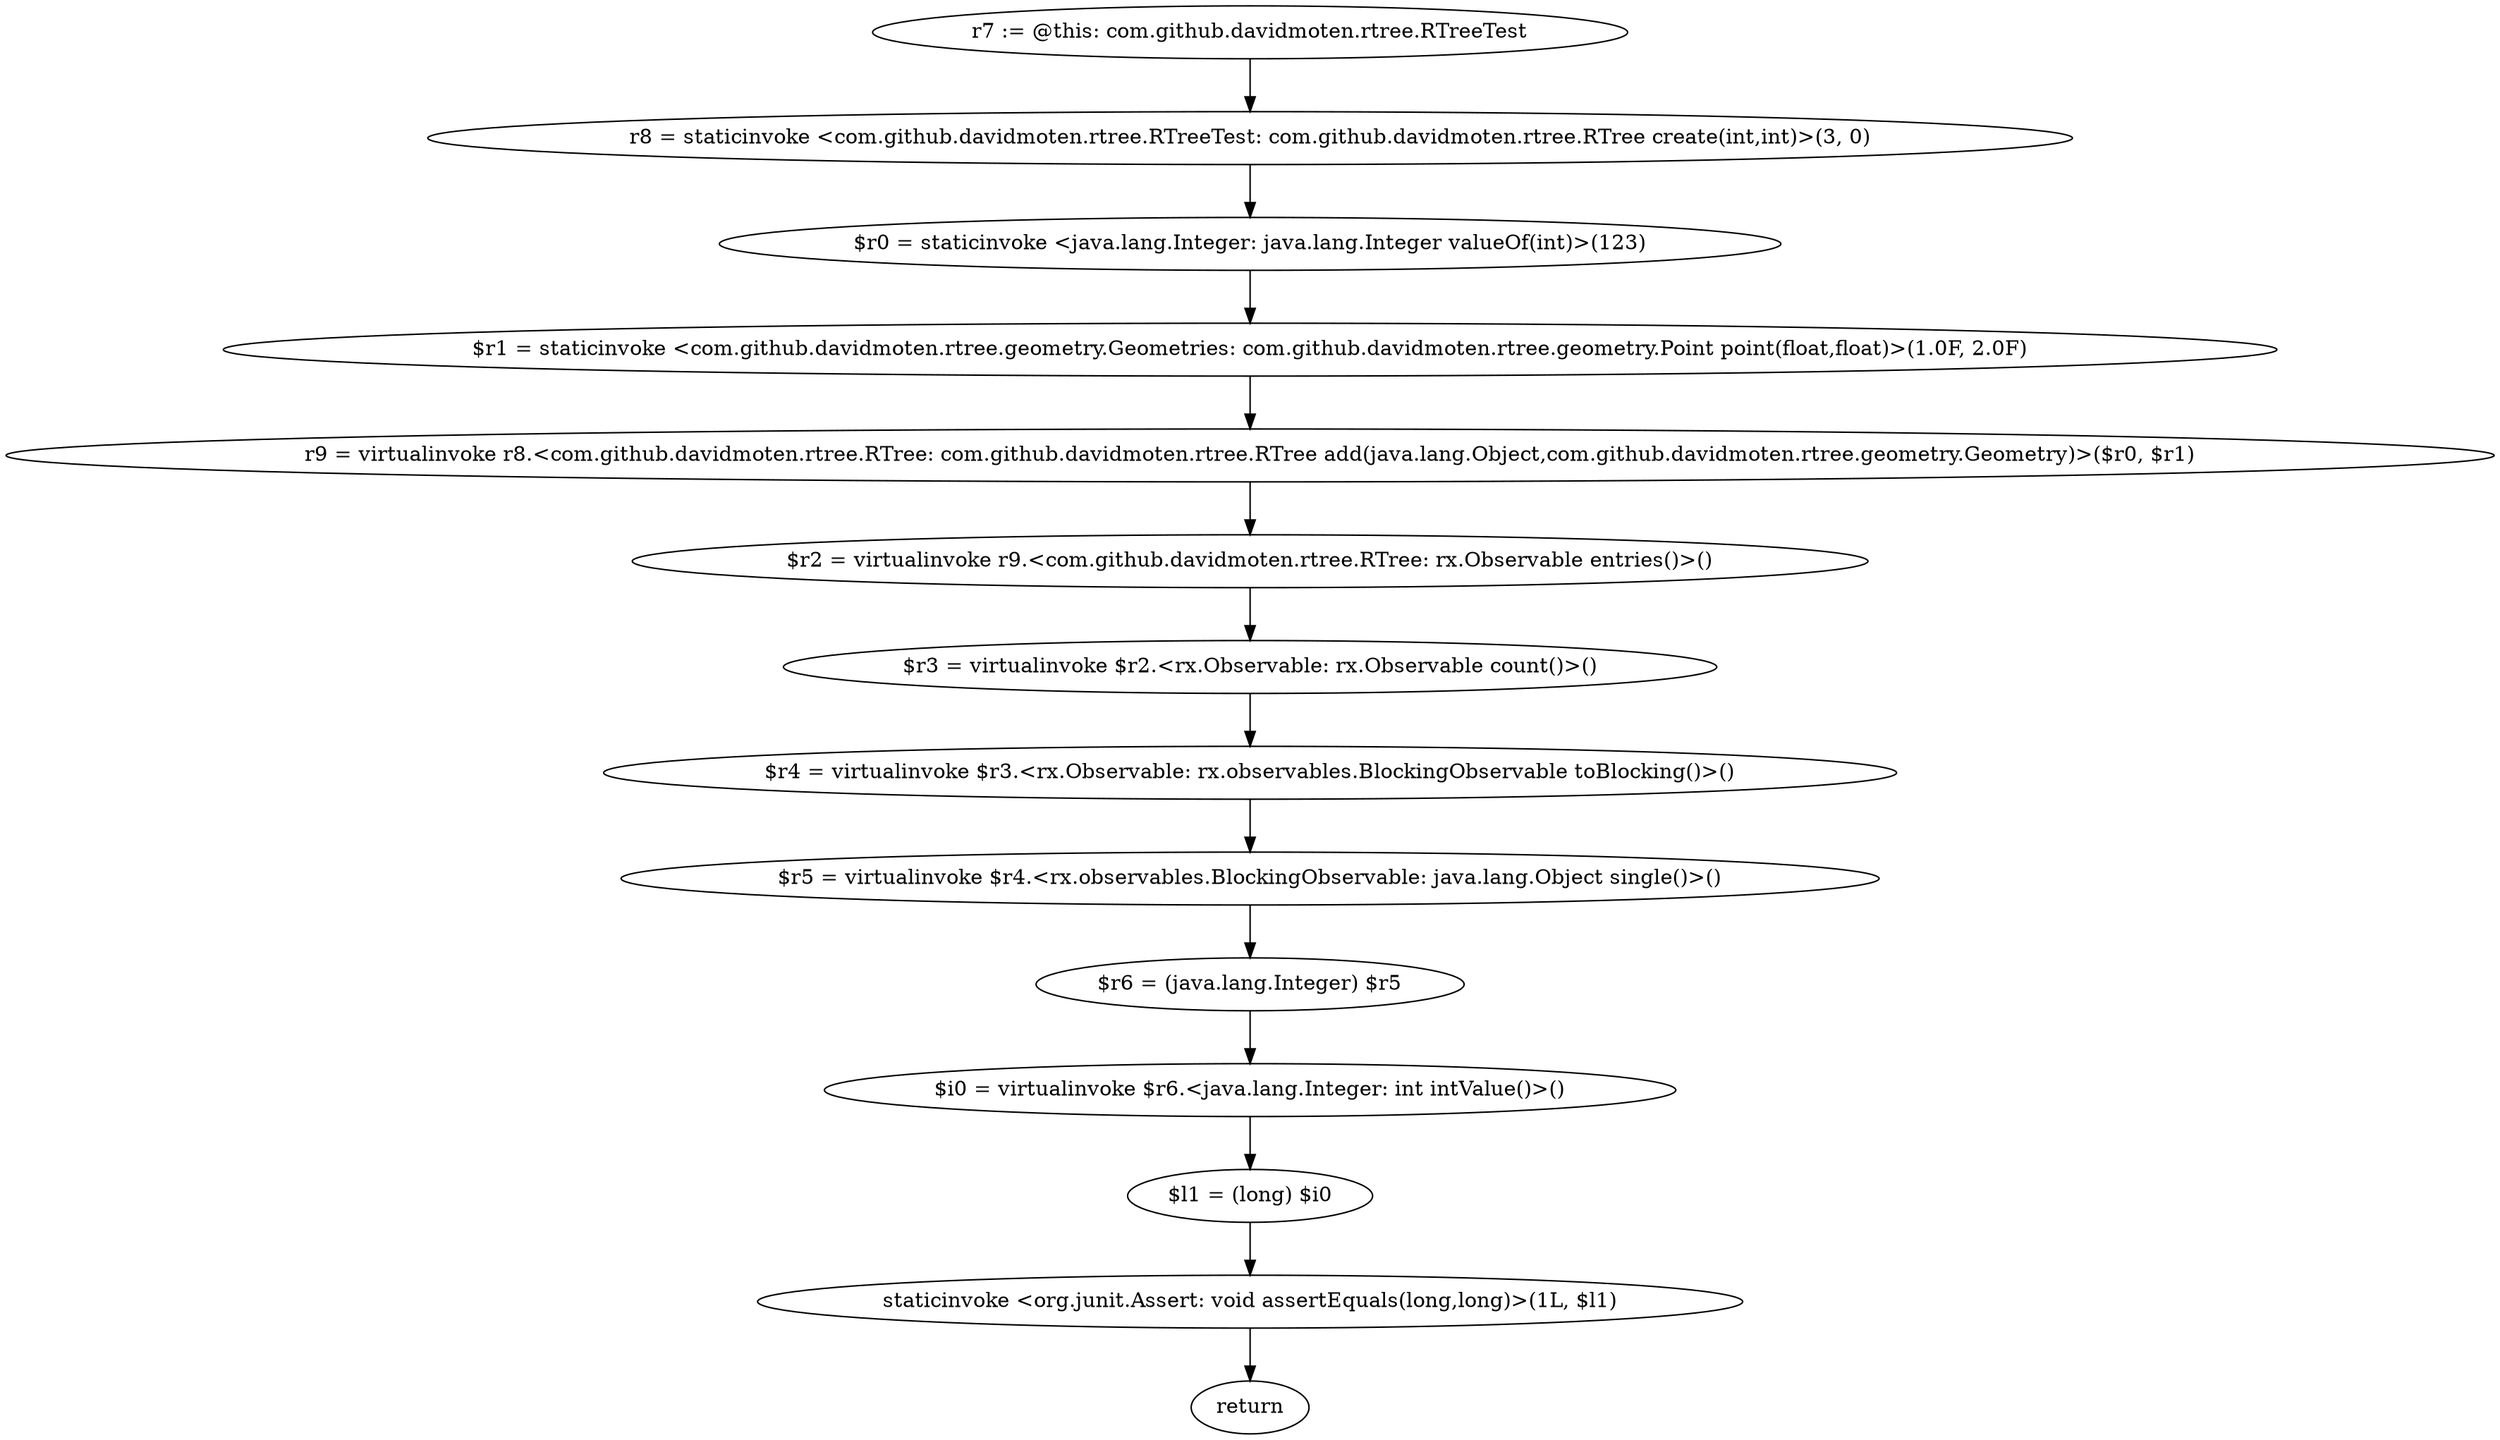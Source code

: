 digraph "unitGraph" {
    "r7 := @this: com.github.davidmoten.rtree.RTreeTest"
    "r8 = staticinvoke <com.github.davidmoten.rtree.RTreeTest: com.github.davidmoten.rtree.RTree create(int,int)>(3, 0)"
    "$r0 = staticinvoke <java.lang.Integer: java.lang.Integer valueOf(int)>(123)"
    "$r1 = staticinvoke <com.github.davidmoten.rtree.geometry.Geometries: com.github.davidmoten.rtree.geometry.Point point(float,float)>(1.0F, 2.0F)"
    "r9 = virtualinvoke r8.<com.github.davidmoten.rtree.RTree: com.github.davidmoten.rtree.RTree add(java.lang.Object,com.github.davidmoten.rtree.geometry.Geometry)>($r0, $r1)"
    "$r2 = virtualinvoke r9.<com.github.davidmoten.rtree.RTree: rx.Observable entries()>()"
    "$r3 = virtualinvoke $r2.<rx.Observable: rx.Observable count()>()"
    "$r4 = virtualinvoke $r3.<rx.Observable: rx.observables.BlockingObservable toBlocking()>()"
    "$r5 = virtualinvoke $r4.<rx.observables.BlockingObservable: java.lang.Object single()>()"
    "$r6 = (java.lang.Integer) $r5"
    "$i0 = virtualinvoke $r6.<java.lang.Integer: int intValue()>()"
    "$l1 = (long) $i0"
    "staticinvoke <org.junit.Assert: void assertEquals(long,long)>(1L, $l1)"
    "return"
    "r7 := @this: com.github.davidmoten.rtree.RTreeTest"->"r8 = staticinvoke <com.github.davidmoten.rtree.RTreeTest: com.github.davidmoten.rtree.RTree create(int,int)>(3, 0)";
    "r8 = staticinvoke <com.github.davidmoten.rtree.RTreeTest: com.github.davidmoten.rtree.RTree create(int,int)>(3, 0)"->"$r0 = staticinvoke <java.lang.Integer: java.lang.Integer valueOf(int)>(123)";
    "$r0 = staticinvoke <java.lang.Integer: java.lang.Integer valueOf(int)>(123)"->"$r1 = staticinvoke <com.github.davidmoten.rtree.geometry.Geometries: com.github.davidmoten.rtree.geometry.Point point(float,float)>(1.0F, 2.0F)";
    "$r1 = staticinvoke <com.github.davidmoten.rtree.geometry.Geometries: com.github.davidmoten.rtree.geometry.Point point(float,float)>(1.0F, 2.0F)"->"r9 = virtualinvoke r8.<com.github.davidmoten.rtree.RTree: com.github.davidmoten.rtree.RTree add(java.lang.Object,com.github.davidmoten.rtree.geometry.Geometry)>($r0, $r1)";
    "r9 = virtualinvoke r8.<com.github.davidmoten.rtree.RTree: com.github.davidmoten.rtree.RTree add(java.lang.Object,com.github.davidmoten.rtree.geometry.Geometry)>($r0, $r1)"->"$r2 = virtualinvoke r9.<com.github.davidmoten.rtree.RTree: rx.Observable entries()>()";
    "$r2 = virtualinvoke r9.<com.github.davidmoten.rtree.RTree: rx.Observable entries()>()"->"$r3 = virtualinvoke $r2.<rx.Observable: rx.Observable count()>()";
    "$r3 = virtualinvoke $r2.<rx.Observable: rx.Observable count()>()"->"$r4 = virtualinvoke $r3.<rx.Observable: rx.observables.BlockingObservable toBlocking()>()";
    "$r4 = virtualinvoke $r3.<rx.Observable: rx.observables.BlockingObservable toBlocking()>()"->"$r5 = virtualinvoke $r4.<rx.observables.BlockingObservable: java.lang.Object single()>()";
    "$r5 = virtualinvoke $r4.<rx.observables.BlockingObservable: java.lang.Object single()>()"->"$r6 = (java.lang.Integer) $r5";
    "$r6 = (java.lang.Integer) $r5"->"$i0 = virtualinvoke $r6.<java.lang.Integer: int intValue()>()";
    "$i0 = virtualinvoke $r6.<java.lang.Integer: int intValue()>()"->"$l1 = (long) $i0";
    "$l1 = (long) $i0"->"staticinvoke <org.junit.Assert: void assertEquals(long,long)>(1L, $l1)";
    "staticinvoke <org.junit.Assert: void assertEquals(long,long)>(1L, $l1)"->"return";
}
